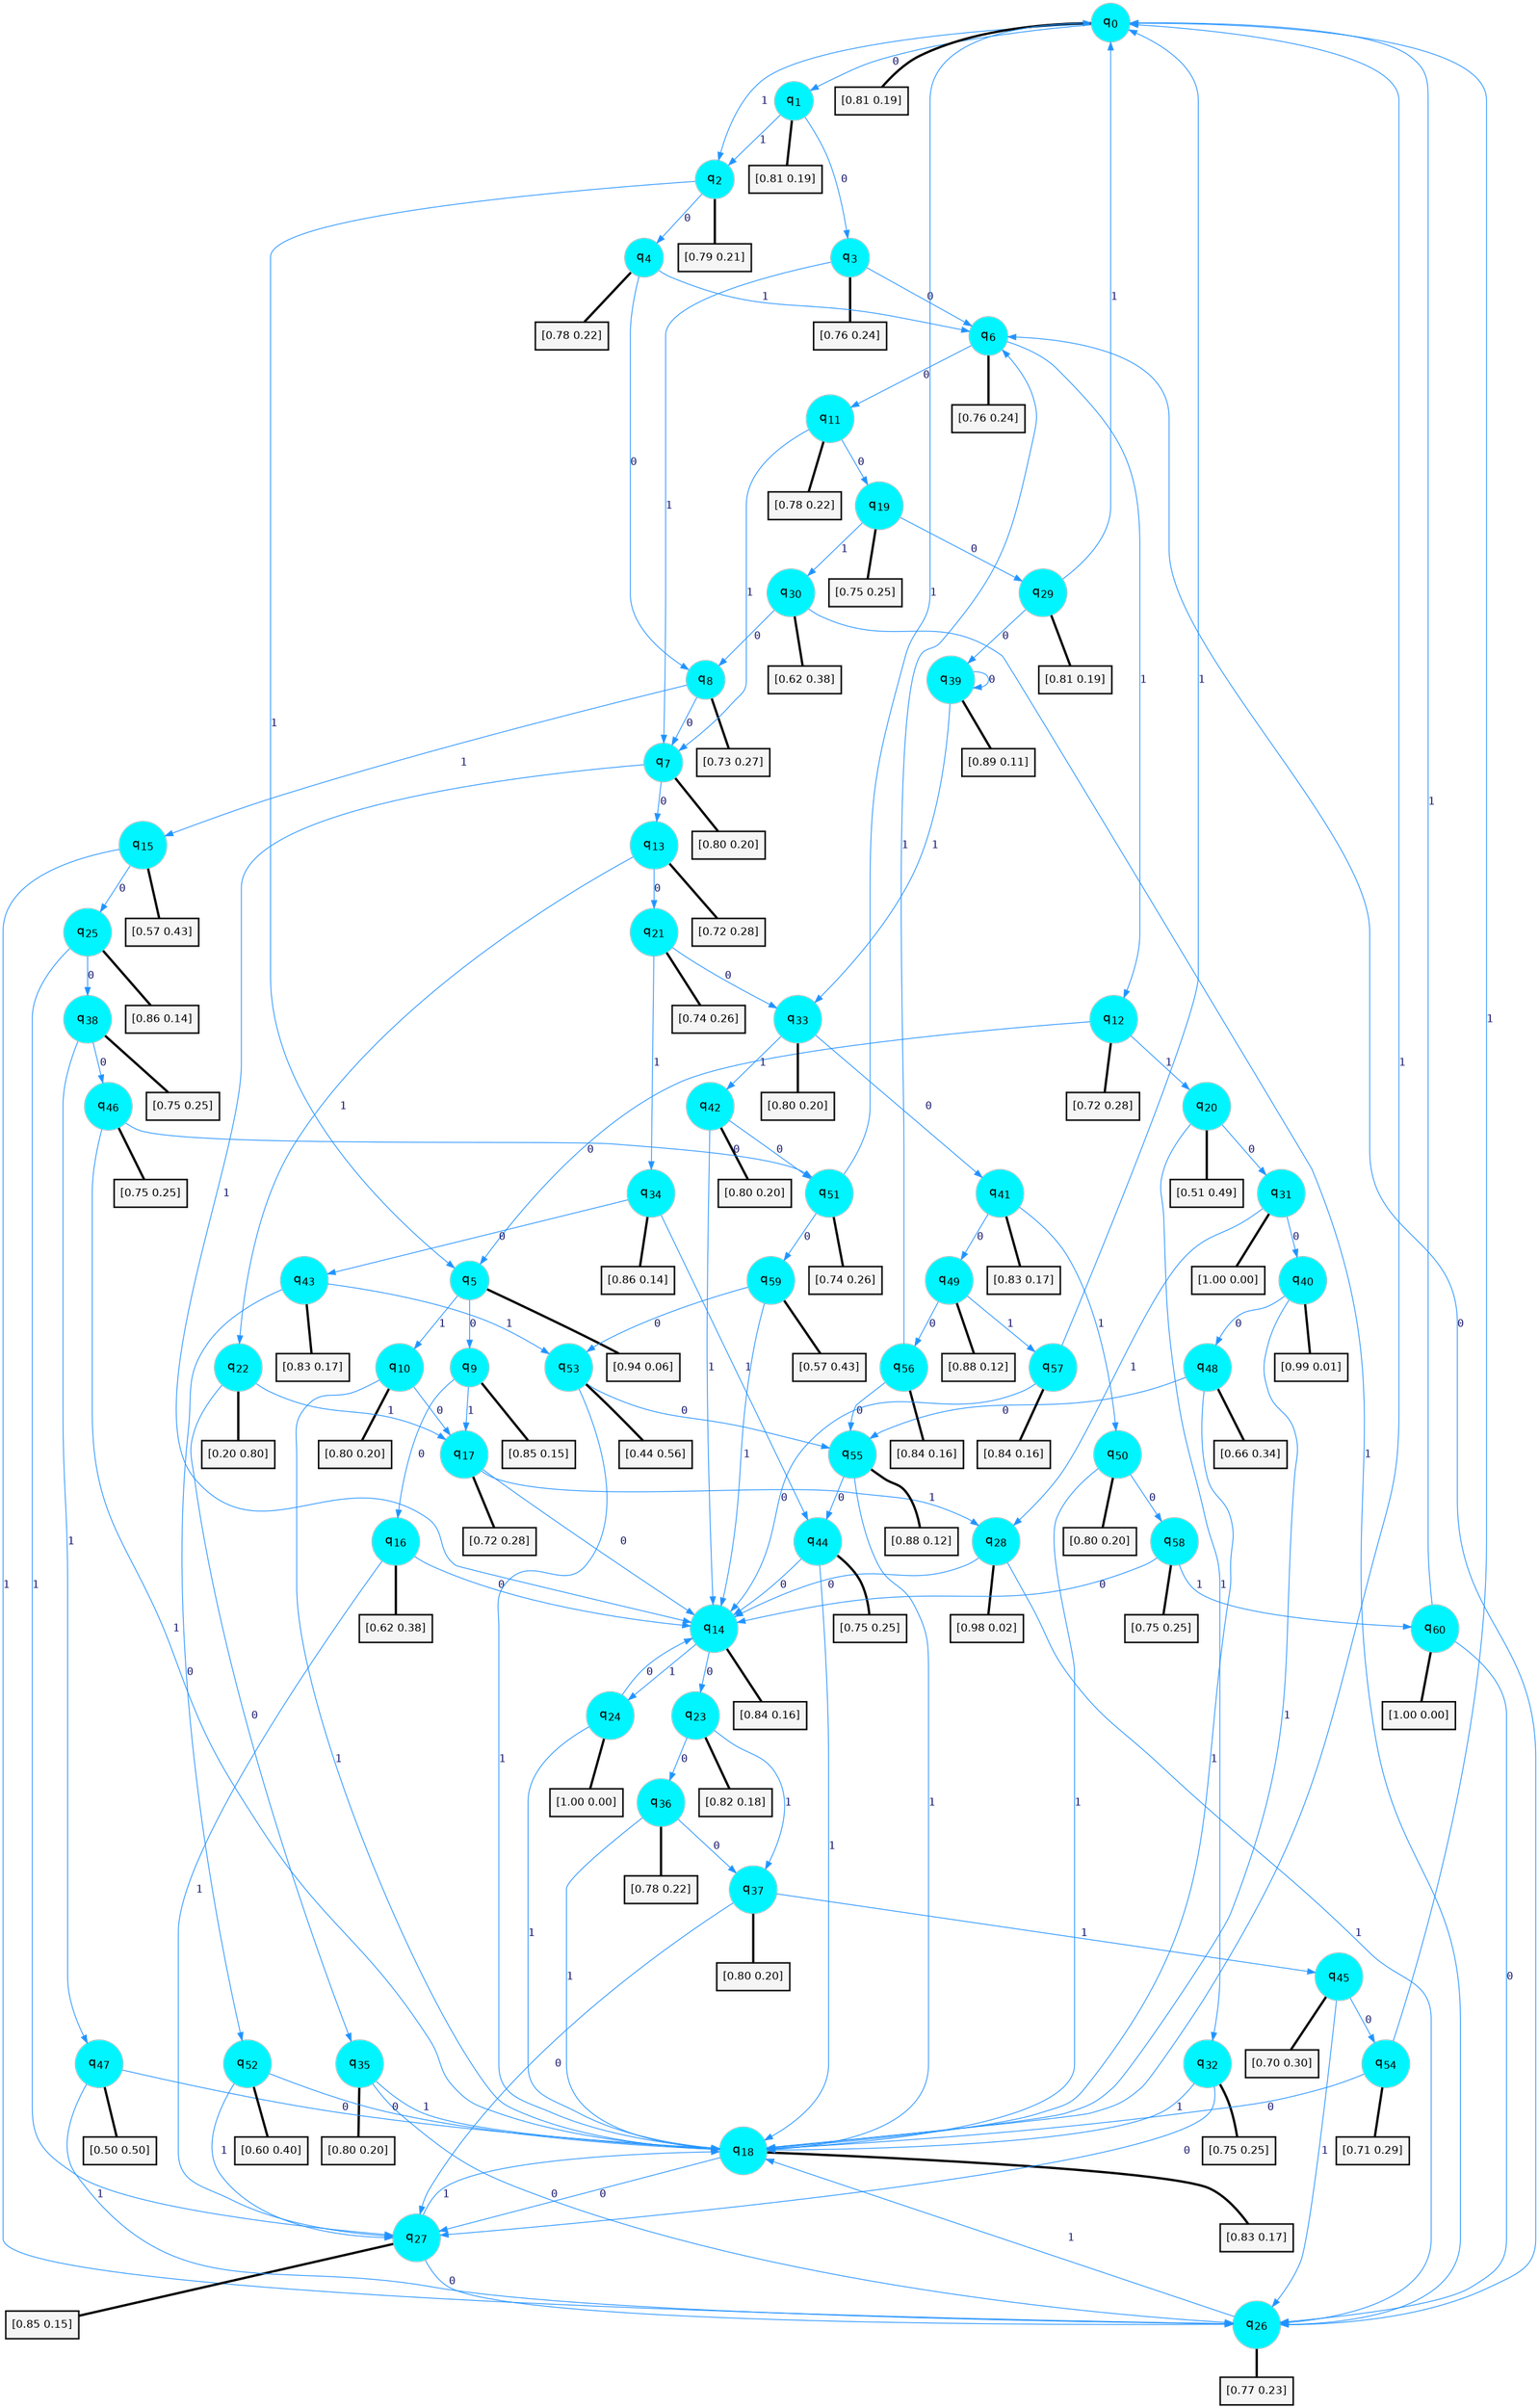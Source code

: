 digraph G {
graph [
bgcolor=transparent, dpi=300, rankdir=TD, size="40,25"];
node [
color=gray, fillcolor=turquoise1, fontcolor=black, fontname=Helvetica, fontsize=16, fontweight=bold, shape=circle, style=filled];
edge [
arrowsize=1, color=dodgerblue1, fontcolor=midnightblue, fontname=courier, fontweight=bold, penwidth=1, style=solid, weight=20];
0[label=<q<SUB>0</SUB>>];
1[label=<q<SUB>1</SUB>>];
2[label=<q<SUB>2</SUB>>];
3[label=<q<SUB>3</SUB>>];
4[label=<q<SUB>4</SUB>>];
5[label=<q<SUB>5</SUB>>];
6[label=<q<SUB>6</SUB>>];
7[label=<q<SUB>7</SUB>>];
8[label=<q<SUB>8</SUB>>];
9[label=<q<SUB>9</SUB>>];
10[label=<q<SUB>10</SUB>>];
11[label=<q<SUB>11</SUB>>];
12[label=<q<SUB>12</SUB>>];
13[label=<q<SUB>13</SUB>>];
14[label=<q<SUB>14</SUB>>];
15[label=<q<SUB>15</SUB>>];
16[label=<q<SUB>16</SUB>>];
17[label=<q<SUB>17</SUB>>];
18[label=<q<SUB>18</SUB>>];
19[label=<q<SUB>19</SUB>>];
20[label=<q<SUB>20</SUB>>];
21[label=<q<SUB>21</SUB>>];
22[label=<q<SUB>22</SUB>>];
23[label=<q<SUB>23</SUB>>];
24[label=<q<SUB>24</SUB>>];
25[label=<q<SUB>25</SUB>>];
26[label=<q<SUB>26</SUB>>];
27[label=<q<SUB>27</SUB>>];
28[label=<q<SUB>28</SUB>>];
29[label=<q<SUB>29</SUB>>];
30[label=<q<SUB>30</SUB>>];
31[label=<q<SUB>31</SUB>>];
32[label=<q<SUB>32</SUB>>];
33[label=<q<SUB>33</SUB>>];
34[label=<q<SUB>34</SUB>>];
35[label=<q<SUB>35</SUB>>];
36[label=<q<SUB>36</SUB>>];
37[label=<q<SUB>37</SUB>>];
38[label=<q<SUB>38</SUB>>];
39[label=<q<SUB>39</SUB>>];
40[label=<q<SUB>40</SUB>>];
41[label=<q<SUB>41</SUB>>];
42[label=<q<SUB>42</SUB>>];
43[label=<q<SUB>43</SUB>>];
44[label=<q<SUB>44</SUB>>];
45[label=<q<SUB>45</SUB>>];
46[label=<q<SUB>46</SUB>>];
47[label=<q<SUB>47</SUB>>];
48[label=<q<SUB>48</SUB>>];
49[label=<q<SUB>49</SUB>>];
50[label=<q<SUB>50</SUB>>];
51[label=<q<SUB>51</SUB>>];
52[label=<q<SUB>52</SUB>>];
53[label=<q<SUB>53</SUB>>];
54[label=<q<SUB>54</SUB>>];
55[label=<q<SUB>55</SUB>>];
56[label=<q<SUB>56</SUB>>];
57[label=<q<SUB>57</SUB>>];
58[label=<q<SUB>58</SUB>>];
59[label=<q<SUB>59</SUB>>];
60[label=<q<SUB>60</SUB>>];
61[label="[0.81 0.19]", shape=box,fontcolor=black, fontname=Helvetica, fontsize=14, penwidth=2, fillcolor=whitesmoke,color=black];
62[label="[0.81 0.19]", shape=box,fontcolor=black, fontname=Helvetica, fontsize=14, penwidth=2, fillcolor=whitesmoke,color=black];
63[label="[0.79 0.21]", shape=box,fontcolor=black, fontname=Helvetica, fontsize=14, penwidth=2, fillcolor=whitesmoke,color=black];
64[label="[0.76 0.24]", shape=box,fontcolor=black, fontname=Helvetica, fontsize=14, penwidth=2, fillcolor=whitesmoke,color=black];
65[label="[0.78 0.22]", shape=box,fontcolor=black, fontname=Helvetica, fontsize=14, penwidth=2, fillcolor=whitesmoke,color=black];
66[label="[0.94 0.06]", shape=box,fontcolor=black, fontname=Helvetica, fontsize=14, penwidth=2, fillcolor=whitesmoke,color=black];
67[label="[0.76 0.24]", shape=box,fontcolor=black, fontname=Helvetica, fontsize=14, penwidth=2, fillcolor=whitesmoke,color=black];
68[label="[0.80 0.20]", shape=box,fontcolor=black, fontname=Helvetica, fontsize=14, penwidth=2, fillcolor=whitesmoke,color=black];
69[label="[0.73 0.27]", shape=box,fontcolor=black, fontname=Helvetica, fontsize=14, penwidth=2, fillcolor=whitesmoke,color=black];
70[label="[0.85 0.15]", shape=box,fontcolor=black, fontname=Helvetica, fontsize=14, penwidth=2, fillcolor=whitesmoke,color=black];
71[label="[0.80 0.20]", shape=box,fontcolor=black, fontname=Helvetica, fontsize=14, penwidth=2, fillcolor=whitesmoke,color=black];
72[label="[0.78 0.22]", shape=box,fontcolor=black, fontname=Helvetica, fontsize=14, penwidth=2, fillcolor=whitesmoke,color=black];
73[label="[0.72 0.28]", shape=box,fontcolor=black, fontname=Helvetica, fontsize=14, penwidth=2, fillcolor=whitesmoke,color=black];
74[label="[0.72 0.28]", shape=box,fontcolor=black, fontname=Helvetica, fontsize=14, penwidth=2, fillcolor=whitesmoke,color=black];
75[label="[0.84 0.16]", shape=box,fontcolor=black, fontname=Helvetica, fontsize=14, penwidth=2, fillcolor=whitesmoke,color=black];
76[label="[0.57 0.43]", shape=box,fontcolor=black, fontname=Helvetica, fontsize=14, penwidth=2, fillcolor=whitesmoke,color=black];
77[label="[0.62 0.38]", shape=box,fontcolor=black, fontname=Helvetica, fontsize=14, penwidth=2, fillcolor=whitesmoke,color=black];
78[label="[0.72 0.28]", shape=box,fontcolor=black, fontname=Helvetica, fontsize=14, penwidth=2, fillcolor=whitesmoke,color=black];
79[label="[0.83 0.17]", shape=box,fontcolor=black, fontname=Helvetica, fontsize=14, penwidth=2, fillcolor=whitesmoke,color=black];
80[label="[0.75 0.25]", shape=box,fontcolor=black, fontname=Helvetica, fontsize=14, penwidth=2, fillcolor=whitesmoke,color=black];
81[label="[0.51 0.49]", shape=box,fontcolor=black, fontname=Helvetica, fontsize=14, penwidth=2, fillcolor=whitesmoke,color=black];
82[label="[0.74 0.26]", shape=box,fontcolor=black, fontname=Helvetica, fontsize=14, penwidth=2, fillcolor=whitesmoke,color=black];
83[label="[0.20 0.80]", shape=box,fontcolor=black, fontname=Helvetica, fontsize=14, penwidth=2, fillcolor=whitesmoke,color=black];
84[label="[0.82 0.18]", shape=box,fontcolor=black, fontname=Helvetica, fontsize=14, penwidth=2, fillcolor=whitesmoke,color=black];
85[label="[1.00 0.00]", shape=box,fontcolor=black, fontname=Helvetica, fontsize=14, penwidth=2, fillcolor=whitesmoke,color=black];
86[label="[0.86 0.14]", shape=box,fontcolor=black, fontname=Helvetica, fontsize=14, penwidth=2, fillcolor=whitesmoke,color=black];
87[label="[0.77 0.23]", shape=box,fontcolor=black, fontname=Helvetica, fontsize=14, penwidth=2, fillcolor=whitesmoke,color=black];
88[label="[0.85 0.15]", shape=box,fontcolor=black, fontname=Helvetica, fontsize=14, penwidth=2, fillcolor=whitesmoke,color=black];
89[label="[0.98 0.02]", shape=box,fontcolor=black, fontname=Helvetica, fontsize=14, penwidth=2, fillcolor=whitesmoke,color=black];
90[label="[0.81 0.19]", shape=box,fontcolor=black, fontname=Helvetica, fontsize=14, penwidth=2, fillcolor=whitesmoke,color=black];
91[label="[0.62 0.38]", shape=box,fontcolor=black, fontname=Helvetica, fontsize=14, penwidth=2, fillcolor=whitesmoke,color=black];
92[label="[1.00 0.00]", shape=box,fontcolor=black, fontname=Helvetica, fontsize=14, penwidth=2, fillcolor=whitesmoke,color=black];
93[label="[0.75 0.25]", shape=box,fontcolor=black, fontname=Helvetica, fontsize=14, penwidth=2, fillcolor=whitesmoke,color=black];
94[label="[0.80 0.20]", shape=box,fontcolor=black, fontname=Helvetica, fontsize=14, penwidth=2, fillcolor=whitesmoke,color=black];
95[label="[0.86 0.14]", shape=box,fontcolor=black, fontname=Helvetica, fontsize=14, penwidth=2, fillcolor=whitesmoke,color=black];
96[label="[0.80 0.20]", shape=box,fontcolor=black, fontname=Helvetica, fontsize=14, penwidth=2, fillcolor=whitesmoke,color=black];
97[label="[0.78 0.22]", shape=box,fontcolor=black, fontname=Helvetica, fontsize=14, penwidth=2, fillcolor=whitesmoke,color=black];
98[label="[0.80 0.20]", shape=box,fontcolor=black, fontname=Helvetica, fontsize=14, penwidth=2, fillcolor=whitesmoke,color=black];
99[label="[0.75 0.25]", shape=box,fontcolor=black, fontname=Helvetica, fontsize=14, penwidth=2, fillcolor=whitesmoke,color=black];
100[label="[0.89 0.11]", shape=box,fontcolor=black, fontname=Helvetica, fontsize=14, penwidth=2, fillcolor=whitesmoke,color=black];
101[label="[0.99 0.01]", shape=box,fontcolor=black, fontname=Helvetica, fontsize=14, penwidth=2, fillcolor=whitesmoke,color=black];
102[label="[0.83 0.17]", shape=box,fontcolor=black, fontname=Helvetica, fontsize=14, penwidth=2, fillcolor=whitesmoke,color=black];
103[label="[0.80 0.20]", shape=box,fontcolor=black, fontname=Helvetica, fontsize=14, penwidth=2, fillcolor=whitesmoke,color=black];
104[label="[0.83 0.17]", shape=box,fontcolor=black, fontname=Helvetica, fontsize=14, penwidth=2, fillcolor=whitesmoke,color=black];
105[label="[0.75 0.25]", shape=box,fontcolor=black, fontname=Helvetica, fontsize=14, penwidth=2, fillcolor=whitesmoke,color=black];
106[label="[0.70 0.30]", shape=box,fontcolor=black, fontname=Helvetica, fontsize=14, penwidth=2, fillcolor=whitesmoke,color=black];
107[label="[0.75 0.25]", shape=box,fontcolor=black, fontname=Helvetica, fontsize=14, penwidth=2, fillcolor=whitesmoke,color=black];
108[label="[0.50 0.50]", shape=box,fontcolor=black, fontname=Helvetica, fontsize=14, penwidth=2, fillcolor=whitesmoke,color=black];
109[label="[0.66 0.34]", shape=box,fontcolor=black, fontname=Helvetica, fontsize=14, penwidth=2, fillcolor=whitesmoke,color=black];
110[label="[0.88 0.12]", shape=box,fontcolor=black, fontname=Helvetica, fontsize=14, penwidth=2, fillcolor=whitesmoke,color=black];
111[label="[0.80 0.20]", shape=box,fontcolor=black, fontname=Helvetica, fontsize=14, penwidth=2, fillcolor=whitesmoke,color=black];
112[label="[0.74 0.26]", shape=box,fontcolor=black, fontname=Helvetica, fontsize=14, penwidth=2, fillcolor=whitesmoke,color=black];
113[label="[0.60 0.40]", shape=box,fontcolor=black, fontname=Helvetica, fontsize=14, penwidth=2, fillcolor=whitesmoke,color=black];
114[label="[0.44 0.56]", shape=box,fontcolor=black, fontname=Helvetica, fontsize=14, penwidth=2, fillcolor=whitesmoke,color=black];
115[label="[0.71 0.29]", shape=box,fontcolor=black, fontname=Helvetica, fontsize=14, penwidth=2, fillcolor=whitesmoke,color=black];
116[label="[0.88 0.12]", shape=box,fontcolor=black, fontname=Helvetica, fontsize=14, penwidth=2, fillcolor=whitesmoke,color=black];
117[label="[0.84 0.16]", shape=box,fontcolor=black, fontname=Helvetica, fontsize=14, penwidth=2, fillcolor=whitesmoke,color=black];
118[label="[0.84 0.16]", shape=box,fontcolor=black, fontname=Helvetica, fontsize=14, penwidth=2, fillcolor=whitesmoke,color=black];
119[label="[0.75 0.25]", shape=box,fontcolor=black, fontname=Helvetica, fontsize=14, penwidth=2, fillcolor=whitesmoke,color=black];
120[label="[0.57 0.43]", shape=box,fontcolor=black, fontname=Helvetica, fontsize=14, penwidth=2, fillcolor=whitesmoke,color=black];
121[label="[1.00 0.00]", shape=box,fontcolor=black, fontname=Helvetica, fontsize=14, penwidth=2, fillcolor=whitesmoke,color=black];
0->1 [label=0];
0->2 [label=1];
0->61 [arrowhead=none, penwidth=3,color=black];
1->3 [label=0];
1->2 [label=1];
1->62 [arrowhead=none, penwidth=3,color=black];
2->4 [label=0];
2->5 [label=1];
2->63 [arrowhead=none, penwidth=3,color=black];
3->6 [label=0];
3->7 [label=1];
3->64 [arrowhead=none, penwidth=3,color=black];
4->8 [label=0];
4->6 [label=1];
4->65 [arrowhead=none, penwidth=3,color=black];
5->9 [label=0];
5->10 [label=1];
5->66 [arrowhead=none, penwidth=3,color=black];
6->11 [label=0];
6->12 [label=1];
6->67 [arrowhead=none, penwidth=3,color=black];
7->13 [label=0];
7->14 [label=1];
7->68 [arrowhead=none, penwidth=3,color=black];
8->7 [label=0];
8->15 [label=1];
8->69 [arrowhead=none, penwidth=3,color=black];
9->16 [label=0];
9->17 [label=1];
9->70 [arrowhead=none, penwidth=3,color=black];
10->17 [label=0];
10->18 [label=1];
10->71 [arrowhead=none, penwidth=3,color=black];
11->19 [label=0];
11->7 [label=1];
11->72 [arrowhead=none, penwidth=3,color=black];
12->5 [label=0];
12->20 [label=1];
12->73 [arrowhead=none, penwidth=3,color=black];
13->21 [label=0];
13->22 [label=1];
13->74 [arrowhead=none, penwidth=3,color=black];
14->23 [label=0];
14->24 [label=1];
14->75 [arrowhead=none, penwidth=3,color=black];
15->25 [label=0];
15->26 [label=1];
15->76 [arrowhead=none, penwidth=3,color=black];
16->14 [label=0];
16->27 [label=1];
16->77 [arrowhead=none, penwidth=3,color=black];
17->14 [label=0];
17->28 [label=1];
17->78 [arrowhead=none, penwidth=3,color=black];
18->27 [label=0];
18->0 [label=1];
18->79 [arrowhead=none, penwidth=3,color=black];
19->29 [label=0];
19->30 [label=1];
19->80 [arrowhead=none, penwidth=3,color=black];
20->31 [label=0];
20->32 [label=1];
20->81 [arrowhead=none, penwidth=3,color=black];
21->33 [label=0];
21->34 [label=1];
21->82 [arrowhead=none, penwidth=3,color=black];
22->35 [label=0];
22->17 [label=1];
22->83 [arrowhead=none, penwidth=3,color=black];
23->36 [label=0];
23->37 [label=1];
23->84 [arrowhead=none, penwidth=3,color=black];
24->14 [label=0];
24->18 [label=1];
24->85 [arrowhead=none, penwidth=3,color=black];
25->38 [label=0];
25->27 [label=1];
25->86 [arrowhead=none, penwidth=3,color=black];
26->6 [label=0];
26->18 [label=1];
26->87 [arrowhead=none, penwidth=3,color=black];
27->26 [label=0];
27->18 [label=1];
27->88 [arrowhead=none, penwidth=3,color=black];
28->14 [label=0];
28->26 [label=1];
28->89 [arrowhead=none, penwidth=3,color=black];
29->39 [label=0];
29->0 [label=1];
29->90 [arrowhead=none, penwidth=3,color=black];
30->8 [label=0];
30->26 [label=1];
30->91 [arrowhead=none, penwidth=3,color=black];
31->40 [label=0];
31->28 [label=1];
31->92 [arrowhead=none, penwidth=3,color=black];
32->27 [label=0];
32->18 [label=1];
32->93 [arrowhead=none, penwidth=3,color=black];
33->41 [label=0];
33->42 [label=1];
33->94 [arrowhead=none, penwidth=3,color=black];
34->43 [label=0];
34->44 [label=1];
34->95 [arrowhead=none, penwidth=3,color=black];
35->26 [label=0];
35->18 [label=1];
35->96 [arrowhead=none, penwidth=3,color=black];
36->37 [label=0];
36->18 [label=1];
36->97 [arrowhead=none, penwidth=3,color=black];
37->27 [label=0];
37->45 [label=1];
37->98 [arrowhead=none, penwidth=3,color=black];
38->46 [label=0];
38->47 [label=1];
38->99 [arrowhead=none, penwidth=3,color=black];
39->39 [label=0];
39->33 [label=1];
39->100 [arrowhead=none, penwidth=3,color=black];
40->48 [label=0];
40->18 [label=1];
40->101 [arrowhead=none, penwidth=3,color=black];
41->49 [label=0];
41->50 [label=1];
41->102 [arrowhead=none, penwidth=3,color=black];
42->51 [label=0];
42->14 [label=1];
42->103 [arrowhead=none, penwidth=3,color=black];
43->52 [label=0];
43->53 [label=1];
43->104 [arrowhead=none, penwidth=3,color=black];
44->14 [label=0];
44->18 [label=1];
44->105 [arrowhead=none, penwidth=3,color=black];
45->54 [label=0];
45->26 [label=1];
45->106 [arrowhead=none, penwidth=3,color=black];
46->51 [label=0];
46->18 [label=1];
46->107 [arrowhead=none, penwidth=3,color=black];
47->18 [label=0];
47->26 [label=1];
47->108 [arrowhead=none, penwidth=3,color=black];
48->55 [label=0];
48->18 [label=1];
48->109 [arrowhead=none, penwidth=3,color=black];
49->56 [label=0];
49->57 [label=1];
49->110 [arrowhead=none, penwidth=3,color=black];
50->58 [label=0];
50->18 [label=1];
50->111 [arrowhead=none, penwidth=3,color=black];
51->59 [label=0];
51->0 [label=1];
51->112 [arrowhead=none, penwidth=3,color=black];
52->18 [label=0];
52->27 [label=1];
52->113 [arrowhead=none, penwidth=3,color=black];
53->55 [label=0];
53->18 [label=1];
53->114 [arrowhead=none, penwidth=3,color=black];
54->18 [label=0];
54->0 [label=1];
54->115 [arrowhead=none, penwidth=3,color=black];
55->44 [label=0];
55->18 [label=1];
55->116 [arrowhead=none, penwidth=3,color=black];
56->55 [label=0];
56->6 [label=1];
56->117 [arrowhead=none, penwidth=3,color=black];
57->14 [label=0];
57->0 [label=1];
57->118 [arrowhead=none, penwidth=3,color=black];
58->14 [label=0];
58->60 [label=1];
58->119 [arrowhead=none, penwidth=3,color=black];
59->53 [label=0];
59->14 [label=1];
59->120 [arrowhead=none, penwidth=3,color=black];
60->26 [label=0];
60->0 [label=1];
60->121 [arrowhead=none, penwidth=3,color=black];
}
